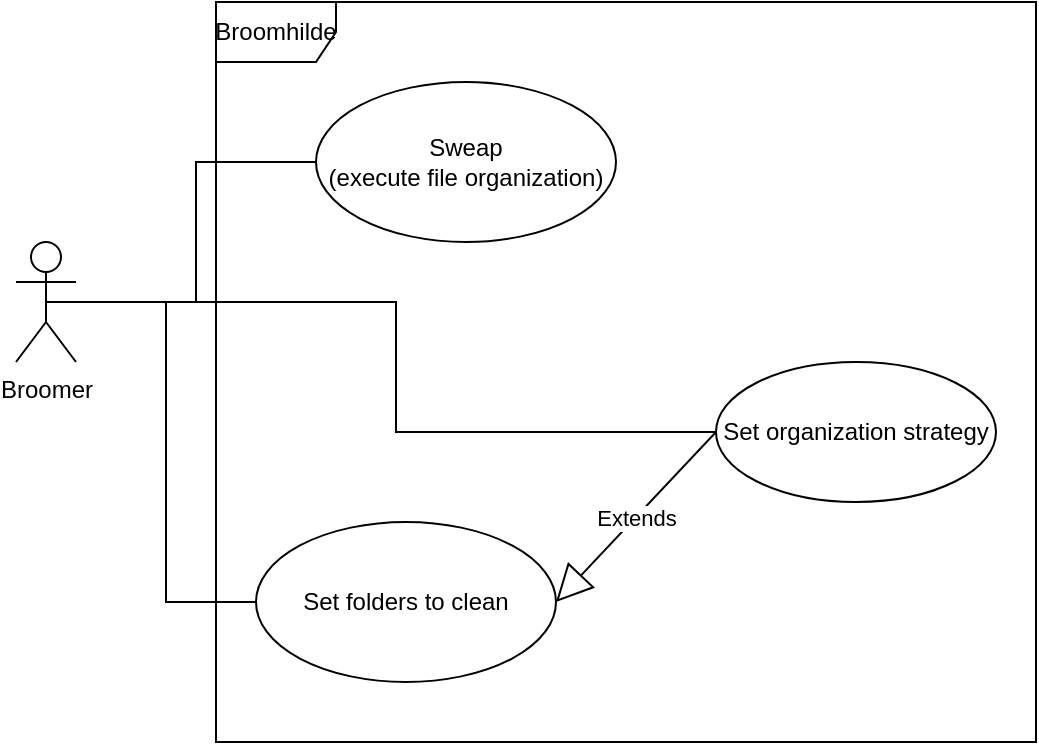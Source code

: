 <mxfile version="26.1.1">
  <diagram name="Page-1" id="llNrKHP_y95c7TqMwU4k">
    <mxGraphModel dx="1006" dy="698" grid="1" gridSize="10" guides="1" tooltips="1" connect="1" arrows="1" fold="1" page="1" pageScale="1" pageWidth="850" pageHeight="1100" math="0" shadow="0">
      <root>
        <mxCell id="0" />
        <mxCell id="1" parent="0" />
        <mxCell id="4V3jqJ0XUG5aYk51Opal-12" style="edgeStyle=orthogonalEdgeStyle;rounded=0;orthogonalLoop=1;jettySize=auto;html=1;exitX=0.5;exitY=0.5;exitDx=0;exitDy=0;exitPerimeter=0;entryX=0;entryY=0.5;entryDx=0;entryDy=0;endArrow=none;startFill=0;" edge="1" parent="1" source="4V3jqJ0XUG5aYk51Opal-1" target="4V3jqJ0XUG5aYk51Opal-5">
          <mxGeometry relative="1" as="geometry" />
        </mxCell>
        <mxCell id="4V3jqJ0XUG5aYk51Opal-1" value="Broomer" style="shape=umlActor;verticalLabelPosition=bottom;verticalAlign=top;html=1;" vertex="1" parent="1">
          <mxGeometry x="140" y="290" width="30" height="60" as="geometry" />
        </mxCell>
        <mxCell id="4V3jqJ0XUG5aYk51Opal-4" value="Broomhilde" style="shape=umlFrame;whiteSpace=wrap;html=1;pointerEvents=0;" vertex="1" parent="1">
          <mxGeometry x="240" y="170" width="410" height="370" as="geometry" />
        </mxCell>
        <mxCell id="4V3jqJ0XUG5aYk51Opal-5" value="Sweap&lt;div&gt;(execute file organization)&lt;/div&gt;" style="ellipse;whiteSpace=wrap;html=1;" vertex="1" parent="1">
          <mxGeometry x="290" y="210" width="150" height="80" as="geometry" />
        </mxCell>
        <mxCell id="4V3jqJ0XUG5aYk51Opal-6" value="Set folders to clean" style="ellipse;whiteSpace=wrap;html=1;" vertex="1" parent="1">
          <mxGeometry x="260" y="430" width="150" height="80" as="geometry" />
        </mxCell>
        <mxCell id="4V3jqJ0XUG5aYk51Opal-7" value="Set organization strategy" style="ellipse;whiteSpace=wrap;html=1;" vertex="1" parent="1">
          <mxGeometry x="490" y="350" width="140" height="70" as="geometry" />
        </mxCell>
        <mxCell id="4V3jqJ0XUG5aYk51Opal-8" value="Extends" style="endArrow=block;endSize=16;endFill=0;html=1;rounded=0;exitX=0;exitY=0.5;exitDx=0;exitDy=0;entryX=1;entryY=0.5;entryDx=0;entryDy=0;" edge="1" parent="1" source="4V3jqJ0XUG5aYk51Opal-7" target="4V3jqJ0XUG5aYk51Opal-6">
          <mxGeometry width="160" relative="1" as="geometry">
            <mxPoint x="480" y="470" as="sourcePoint" />
            <mxPoint x="640" y="470" as="targetPoint" />
          </mxGeometry>
        </mxCell>
        <mxCell id="4V3jqJ0XUG5aYk51Opal-13" style="edgeStyle=orthogonalEdgeStyle;rounded=0;orthogonalLoop=1;jettySize=auto;html=1;exitX=0.5;exitY=0.5;exitDx=0;exitDy=0;exitPerimeter=0;entryX=0;entryY=0.5;entryDx=0;entryDy=0;endArrow=none;startFill=0;" edge="1" parent="1" source="4V3jqJ0XUG5aYk51Opal-1" target="4V3jqJ0XUG5aYk51Opal-6">
          <mxGeometry relative="1" as="geometry">
            <mxPoint x="165" y="330" as="sourcePoint" />
            <mxPoint x="300" y="260" as="targetPoint" />
          </mxGeometry>
        </mxCell>
        <mxCell id="4V3jqJ0XUG5aYk51Opal-14" style="edgeStyle=orthogonalEdgeStyle;rounded=0;orthogonalLoop=1;jettySize=auto;html=1;exitX=0.5;exitY=0.5;exitDx=0;exitDy=0;exitPerimeter=0;entryX=0;entryY=0.5;entryDx=0;entryDy=0;endArrow=none;startFill=0;" edge="1" parent="1" source="4V3jqJ0XUG5aYk51Opal-1" target="4V3jqJ0XUG5aYk51Opal-7">
          <mxGeometry relative="1" as="geometry">
            <mxPoint x="165" y="330" as="sourcePoint" />
            <mxPoint x="270" y="480" as="targetPoint" />
          </mxGeometry>
        </mxCell>
      </root>
    </mxGraphModel>
  </diagram>
</mxfile>
